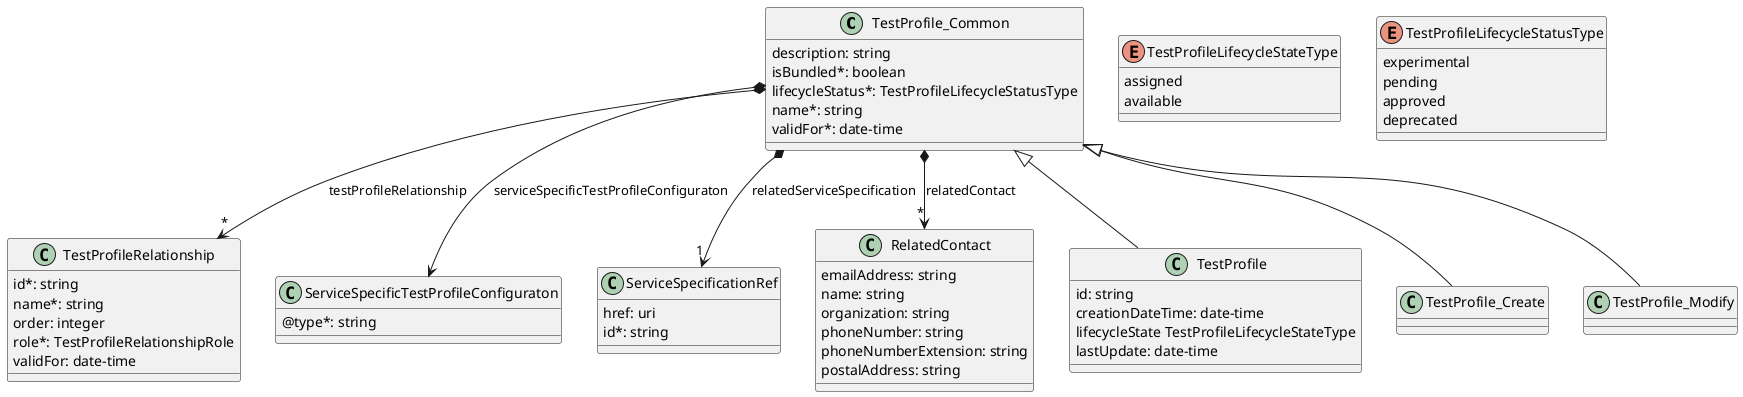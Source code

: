 @startuml testProfileModel

class TestProfile_Common {

    description: string
    isBundled*: boolean
    lifecycleStatus*: TestProfileLifecycleStatusType
    name*: string
    validFor*: date-time
}

TestProfile_Common *-->"*" TestProfileRelationship : testProfileRelationship
TestProfile_Common *--> ServiceSpecificTestProfileConfiguraton : serviceSpecificTestProfileConfiguraton
TestProfile_Common *-->"1" ServiceSpecificationRef : relatedServiceSpecification
TestProfile_Common *-->"*" RelatedContact : relatedContact

class TestProfile {

    id: string 
    creationDateTime: date-time
    lifecycleState TestProfileLifecycleStateType
    lastUpdate: date-time
}
TestProfile_Common <|-- TestProfile



enum TestProfileLifecycleStateType {

    assigned
    available
}
enum TestProfileLifecycleStatusType {

    experimental
    pending
    approved
    deprecated
}

class TestProfileRelationship {

    id*: string
    name*: string
    order: integer
    role*: TestProfileRelationshipRole
    validFor: date-time
}

class ServiceSpecificTestProfileConfiguraton {

    @type*: string
}

class ServiceSpecificationRef {

    href: uri
    id*: string
}

class RelatedContact {

    emailAddress: string
    name: string
    organization: string
    phoneNumber: string
    phoneNumberExtension: string
    postalAddress: string
}

class TestProfile_Create {

}
TestProfile_Common <|-- TestProfile_Create



class TestProfile_Modify {

}
TestProfile_Common <|-- TestProfile_Modify

@enduml